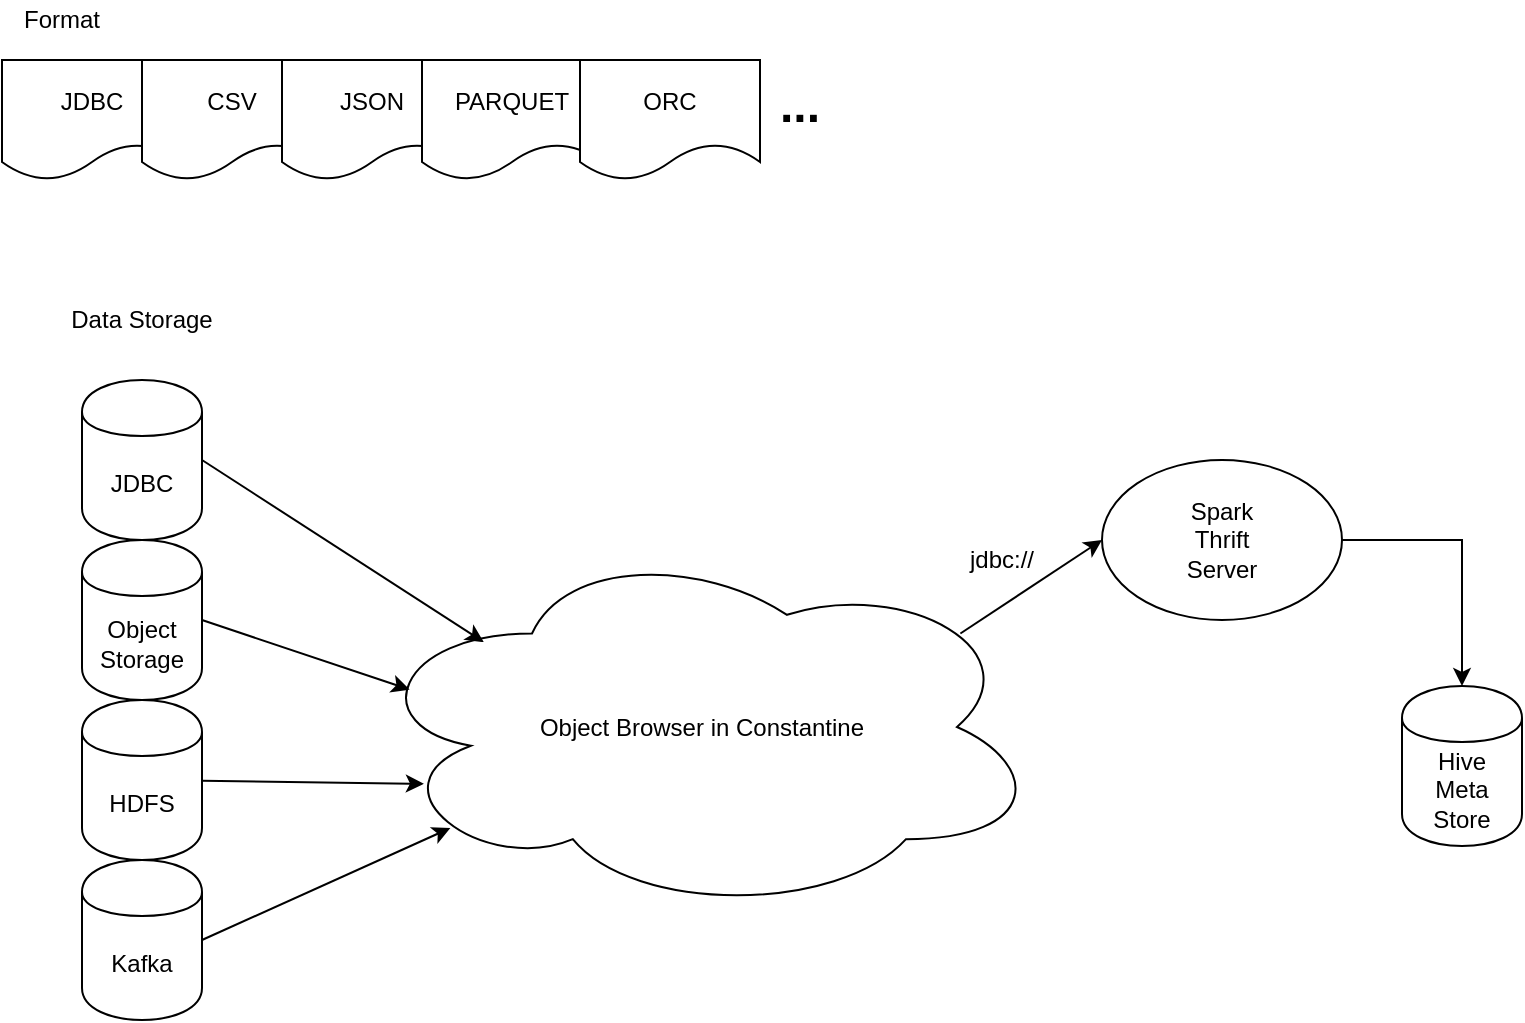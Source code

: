 <mxfile pages="1" version="11.2.8" type="github"><diagram id="QRMaexqrRLl7HI7MbOIZ" name="페이지-1"><mxGraphModel dx="1422" dy="802" grid="1" gridSize="10" guides="1" tooltips="1" connect="1" arrows="1" fold="1" page="1" pageScale="1" pageWidth="1169" pageHeight="827" math="0" shadow="0"><root><mxCell id="0"/><mxCell id="1" parent="0"/><mxCell id="E_UFR3iwlW4ipG2IwSg9-1" value="JDBC" style="shape=cylinder;whiteSpace=wrap;html=1;boundedLbl=1;backgroundOutline=1;" vertex="1" parent="1"><mxGeometry x="90" y="260" width="60" height="80" as="geometry"/></mxCell><mxCell id="E_UFR3iwlW4ipG2IwSg9-2" value="Object&lt;br&gt;Storage" style="shape=cylinder;whiteSpace=wrap;html=1;boundedLbl=1;backgroundOutline=1;" vertex="1" parent="1"><mxGeometry x="90" y="340" width="60" height="80" as="geometry"/></mxCell><mxCell id="E_UFR3iwlW4ipG2IwSg9-3" value="HDFS" style="shape=cylinder;whiteSpace=wrap;html=1;boundedLbl=1;backgroundOutline=1;" vertex="1" parent="1"><mxGeometry x="90" y="420" width="60" height="80" as="geometry"/></mxCell><mxCell id="E_UFR3iwlW4ipG2IwSg9-4" value="Kafka" style="shape=cylinder;whiteSpace=wrap;html=1;boundedLbl=1;backgroundOutline=1;" vertex="1" parent="1"><mxGeometry x="90" y="500" width="60" height="80" as="geometry"/></mxCell><mxCell id="E_UFR3iwlW4ipG2IwSg9-6" value="JDBC" style="shape=document;whiteSpace=wrap;html=1;boundedLbl=1;" vertex="1" parent="1"><mxGeometry x="50" y="100" width="90" height="60" as="geometry"/></mxCell><mxCell id="E_UFR3iwlW4ipG2IwSg9-7" value="CSV" style="shape=document;whiteSpace=wrap;html=1;boundedLbl=1;" vertex="1" parent="1"><mxGeometry x="120" y="100" width="90" height="60" as="geometry"/></mxCell><mxCell id="E_UFR3iwlW4ipG2IwSg9-9" value="JSON" style="shape=document;whiteSpace=wrap;html=1;boundedLbl=1;" vertex="1" parent="1"><mxGeometry x="190" y="100" width="90" height="60" as="geometry"/></mxCell><mxCell id="E_UFR3iwlW4ipG2IwSg9-10" value="PARQUET" style="shape=document;whiteSpace=wrap;html=1;boundedLbl=1;" vertex="1" parent="1"><mxGeometry x="260" y="100" width="90" height="60" as="geometry"/></mxCell><mxCell id="E_UFR3iwlW4ipG2IwSg9-11" value="ORC" style="shape=document;whiteSpace=wrap;html=1;boundedLbl=1;" vertex="1" parent="1"><mxGeometry x="339" y="100" width="90" height="60" as="geometry"/></mxCell><mxCell id="E_UFR3iwlW4ipG2IwSg9-12" value="Object Browser in Constantine" style="ellipse;shape=cloud;whiteSpace=wrap;html=1;" vertex="1" parent="1"><mxGeometry x="230" y="340" width="340" height="187" as="geometry"/></mxCell><mxCell id="E_UFR3iwlW4ipG2IwSg9-17" style="edgeStyle=orthogonalEdgeStyle;rounded=0;orthogonalLoop=1;jettySize=auto;html=1;exitX=1;exitY=0.5;exitDx=0;exitDy=0;entryX=0.5;entryY=0;entryDx=0;entryDy=0;" edge="1" parent="1" source="E_UFR3iwlW4ipG2IwSg9-14" target="E_UFR3iwlW4ipG2IwSg9-15"><mxGeometry relative="1" as="geometry"/></mxCell><mxCell id="E_UFR3iwlW4ipG2IwSg9-14" value="Spark&lt;br&gt;Thrift&lt;br&gt;Server" style="ellipse;whiteSpace=wrap;html=1;" vertex="1" parent="1"><mxGeometry x="600" y="300" width="120" height="80" as="geometry"/></mxCell><mxCell id="E_UFR3iwlW4ipG2IwSg9-15" value="Hive&lt;br&gt;Meta&lt;br&gt;Store" style="shape=cylinder;whiteSpace=wrap;html=1;boundedLbl=1;backgroundOutline=1;" vertex="1" parent="1"><mxGeometry x="750" y="413" width="60" height="80" as="geometry"/></mxCell><mxCell id="E_UFR3iwlW4ipG2IwSg9-16" value="&lt;h1&gt;...&lt;/h1&gt;" style="text;html=1;strokeColor=none;fillColor=none;align=center;verticalAlign=middle;whiteSpace=wrap;rounded=0;" vertex="1" parent="1"><mxGeometry x="429" y="113" width="40" height="20" as="geometry"/></mxCell><mxCell id="E_UFR3iwlW4ipG2IwSg9-19" value="" style="endArrow=classic;html=1;exitX=0.88;exitY=0.25;exitDx=0;exitDy=0;exitPerimeter=0;entryX=0;entryY=0.5;entryDx=0;entryDy=0;" edge="1" parent="1" source="E_UFR3iwlW4ipG2IwSg9-12" target="E_UFR3iwlW4ipG2IwSg9-14"><mxGeometry width="50" height="50" relative="1" as="geometry"><mxPoint x="450" y="630" as="sourcePoint"/><mxPoint x="500" y="580" as="targetPoint"/></mxGeometry></mxCell><mxCell id="E_UFR3iwlW4ipG2IwSg9-20" value="jdbc://" style="text;html=1;strokeColor=none;fillColor=none;align=center;verticalAlign=middle;whiteSpace=wrap;rounded=0;" vertex="1" parent="1"><mxGeometry x="530" y="340" width="40" height="20" as="geometry"/></mxCell><mxCell id="E_UFR3iwlW4ipG2IwSg9-23" value="" style="endArrow=classic;html=1;exitX=1;exitY=0.5;exitDx=0;exitDy=0;entryX=0.179;entryY=0.273;entryDx=0;entryDy=0;entryPerimeter=0;" edge="1" parent="1" source="E_UFR3iwlW4ipG2IwSg9-1" target="E_UFR3iwlW4ipG2IwSg9-12"><mxGeometry width="50" height="50" relative="1" as="geometry"><mxPoint x="300" y="300" as="sourcePoint"/><mxPoint x="350" y="250" as="targetPoint"/></mxGeometry></mxCell><mxCell id="E_UFR3iwlW4ipG2IwSg9-24" value="" style="endArrow=classic;html=1;exitX=1;exitY=0.5;exitDx=0;exitDy=0;entryX=0.07;entryY=0.4;entryDx=0;entryDy=0;entryPerimeter=0;" edge="1" parent="1" source="E_UFR3iwlW4ipG2IwSg9-2" target="E_UFR3iwlW4ipG2IwSg9-12"><mxGeometry width="50" height="50" relative="1" as="geometry"><mxPoint x="150" y="430" as="sourcePoint"/><mxPoint x="200" y="380" as="targetPoint"/></mxGeometry></mxCell><mxCell id="E_UFR3iwlW4ipG2IwSg9-25" value="" style="endArrow=classic;html=1;entryX=0.091;entryY=0.652;entryDx=0;entryDy=0;entryPerimeter=0;" edge="1" parent="1" source="E_UFR3iwlW4ipG2IwSg9-3" target="E_UFR3iwlW4ipG2IwSg9-12"><mxGeometry width="50" height="50" relative="1" as="geometry"><mxPoint x="230" y="550" as="sourcePoint"/><mxPoint x="280" y="500" as="targetPoint"/></mxGeometry></mxCell><mxCell id="E_UFR3iwlW4ipG2IwSg9-26" value="" style="endArrow=classic;html=1;exitX=1;exitY=0.5;exitDx=0;exitDy=0;entryX=0.13;entryY=0.77;entryDx=0;entryDy=0;entryPerimeter=0;" edge="1" parent="1" source="E_UFR3iwlW4ipG2IwSg9-4" target="E_UFR3iwlW4ipG2IwSg9-12"><mxGeometry width="50" height="50" relative="1" as="geometry"><mxPoint x="210" y="580" as="sourcePoint"/><mxPoint x="260" y="530" as="targetPoint"/></mxGeometry></mxCell><mxCell id="E_UFR3iwlW4ipG2IwSg9-27" value="Data Storage" style="text;html=1;strokeColor=none;fillColor=none;align=center;verticalAlign=middle;whiteSpace=wrap;rounded=0;" vertex="1" parent="1"><mxGeometry x="70" y="220" width="100" height="20" as="geometry"/></mxCell><mxCell id="E_UFR3iwlW4ipG2IwSg9-28" value="Format" style="text;html=1;strokeColor=none;fillColor=none;align=center;verticalAlign=middle;whiteSpace=wrap;rounded=0;" vertex="1" parent="1"><mxGeometry x="50" y="70" width="60" height="20" as="geometry"/></mxCell></root></mxGraphModel></diagram></mxfile>